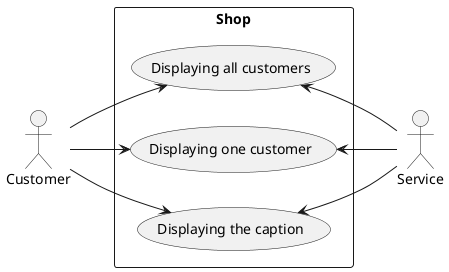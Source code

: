 @startuml
left to right direction
actor "Customer" as c
actor "Service" as s
rectangle Shop {
  usecase "Displaying all customers" as UC1
  usecase "Displaying one customer" as UC2
  usecase "Displaying the caption" as UC3
}
c --> UC1
c --> UC2
c --> UC3
UC1 <-- s
UC2 <-- s
UC3 <-- s
@enduml